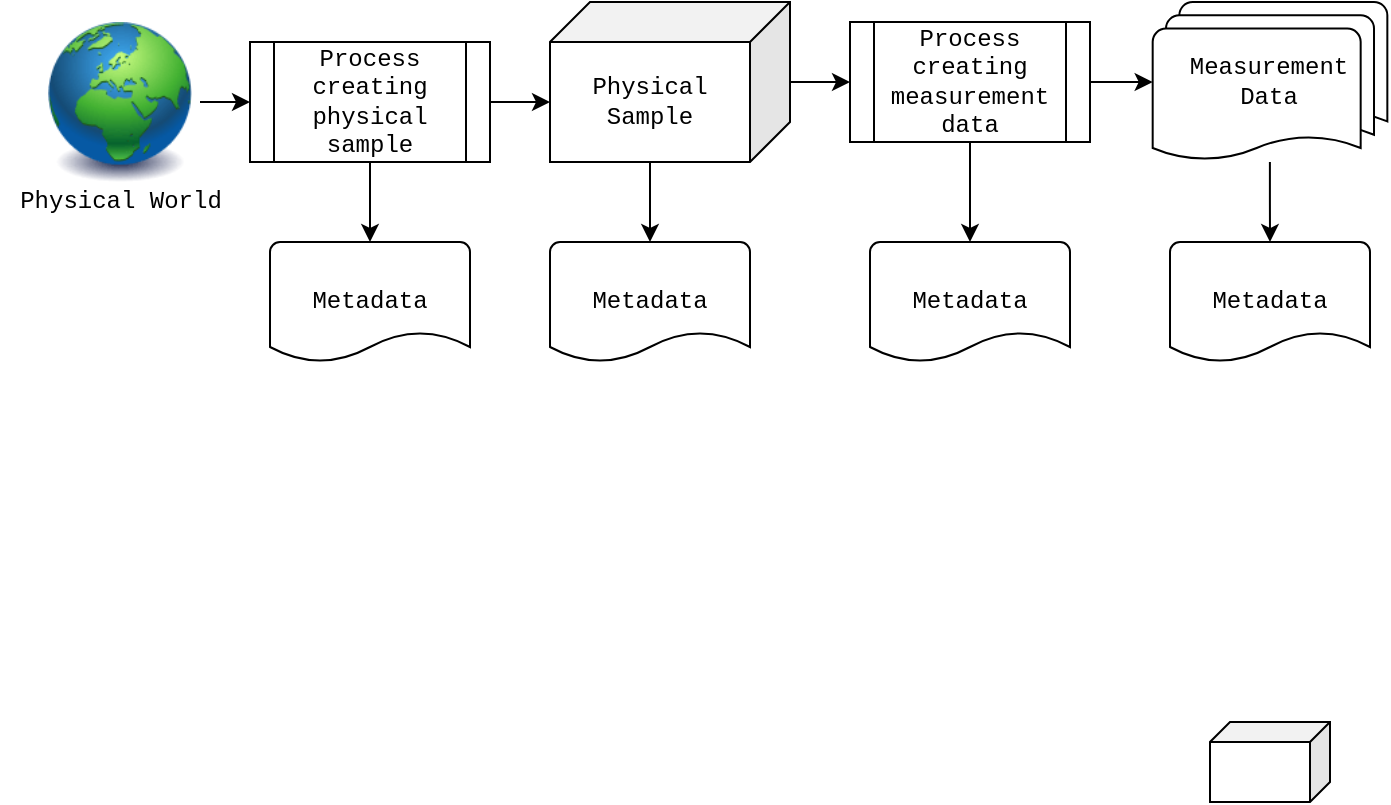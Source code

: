 <mxfile version="14.1.9" type="github">
  <diagram id="RGd7XV1pYTuo3tuU7DHx" name="Page-1">
    <mxGraphModel dx="1380" dy="1113" grid="1" gridSize="10" guides="1" tooltips="1" connect="1" arrows="1" fold="1" page="1" pageScale="1" pageWidth="850" pageHeight="1100" math="0" shadow="0">
      <root>
        <mxCell id="0" />
        <mxCell id="1" parent="0" />
        <mxCell id="s7zJEnfMQ0ALeU3BhG2H-8" style="edgeStyle=orthogonalEdgeStyle;rounded=0;orthogonalLoop=1;jettySize=auto;html=1;entryX=0;entryY=0;entryDx=120;entryDy=50;entryPerimeter=0;fontFamily=Cousine;fontSource=https%3A%2F%2Ffonts.googleapis.com%2Fcss%3Ffamily%3DCousine;" edge="1" parent="1" source="s7zJEnfMQ0ALeU3BhG2H-9" target="s7zJEnfMQ0ALeU3BhG2H-1">
          <mxGeometry relative="1" as="geometry" />
        </mxCell>
        <mxCell id="s7zJEnfMQ0ALeU3BhG2H-11" style="edgeStyle=orthogonalEdgeStyle;rounded=0;orthogonalLoop=1;jettySize=auto;html=1;exitX=1;exitY=0.5;exitDx=0;exitDy=0;entryX=0;entryY=0.5;entryDx=0;entryDy=0;" edge="1" parent="1" source="JJYFXMo6sh2HrK5eS38Y-1" target="s7zJEnfMQ0ALeU3BhG2H-9">
          <mxGeometry relative="1" as="geometry" />
        </mxCell>
        <mxCell id="s7zJEnfMQ0ALeU3BhG2H-16" style="edgeStyle=orthogonalEdgeStyle;rounded=0;orthogonalLoop=1;jettySize=auto;html=1;exitX=0;exitY=0;exitDx=70;exitDy=80;exitPerimeter=0;entryX=0.5;entryY=0;entryDx=0;entryDy=0;entryPerimeter=0;" edge="1" parent="1" source="s7zJEnfMQ0ALeU3BhG2H-1" target="s7zJEnfMQ0ALeU3BhG2H-15">
          <mxGeometry relative="1" as="geometry" />
        </mxCell>
        <mxCell id="s7zJEnfMQ0ALeU3BhG2H-19" style="edgeStyle=orthogonalEdgeStyle;rounded=0;orthogonalLoop=1;jettySize=auto;html=1;entryX=0;entryY=0.5;entryDx=0;entryDy=0;fontFamily=Cousine;fontSource=https%3A%2F%2Ffonts.googleapis.com%2Fcss%3Ffamily%3DCousine;" edge="1" parent="1" source="s7zJEnfMQ0ALeU3BhG2H-1" target="s7zJEnfMQ0ALeU3BhG2H-18">
          <mxGeometry relative="1" as="geometry" />
        </mxCell>
        <mxCell id="s7zJEnfMQ0ALeU3BhG2H-1" value="Physical&lt;br&gt;Sample" style="shape=cube;whiteSpace=wrap;html=1;boundedLbl=1;backgroundOutline=1;darkOpacity=0.05;darkOpacity2=0.1;flipH=1;fontFamily=Cousine;fontSource=https%3A%2F%2Ffonts.googleapis.com%2Fcss%3Ffamily%3DCousine;" vertex="1" parent="1">
          <mxGeometry x="330" y="40" width="120" height="80" as="geometry" />
        </mxCell>
        <mxCell id="s7zJEnfMQ0ALeU3BhG2H-2" value="" style="shape=cube;whiteSpace=wrap;html=1;boundedLbl=1;backgroundOutline=1;darkOpacity=0.05;darkOpacity2=0.1;flipH=1;size=10;" vertex="1" parent="1">
          <mxGeometry x="660" y="400" width="60" height="40" as="geometry" />
        </mxCell>
        <mxCell id="s7zJEnfMQ0ALeU3BhG2H-24" style="edgeStyle=orthogonalEdgeStyle;rounded=0;orthogonalLoop=1;jettySize=auto;html=1;entryX=0.5;entryY=0;entryDx=0;entryDy=0;entryPerimeter=0;strokeWidth=1;" edge="1" parent="1" source="s7zJEnfMQ0ALeU3BhG2H-4" target="s7zJEnfMQ0ALeU3BhG2H-23">
          <mxGeometry relative="1" as="geometry" />
        </mxCell>
        <mxCell id="s7zJEnfMQ0ALeU3BhG2H-4" value="Measurement&lt;br&gt;Data" style="strokeWidth=1;html=1;shape=mxgraph.flowchart.multi-document;whiteSpace=wrap;fontFamily=Cousine;fontSource=https%3A%2F%2Ffonts.googleapis.com%2Fcss%3Ffamily%3DCousine;" vertex="1" parent="1">
          <mxGeometry x="631.34" y="40" width="117.33" height="80" as="geometry" />
        </mxCell>
        <mxCell id="s7zJEnfMQ0ALeU3BhG2H-5" value="Metadata" style="strokeWidth=1;html=1;shape=mxgraph.flowchart.document2;whiteSpace=wrap;size=0.25;fontFamily=Cousine;fontSource=https%3A%2F%2Ffonts.googleapis.com%2Fcss%3Ffamily%3DCousine;" vertex="1" parent="1">
          <mxGeometry x="190" y="160" width="100" height="60" as="geometry" />
        </mxCell>
        <mxCell id="s7zJEnfMQ0ALeU3BhG2H-14" style="edgeStyle=orthogonalEdgeStyle;rounded=0;orthogonalLoop=1;jettySize=auto;html=1;exitX=0.5;exitY=1;exitDx=0;exitDy=0;entryX=0.5;entryY=0;entryDx=0;entryDy=0;entryPerimeter=0;" edge="1" parent="1" source="s7zJEnfMQ0ALeU3BhG2H-9" target="s7zJEnfMQ0ALeU3BhG2H-5">
          <mxGeometry relative="1" as="geometry" />
        </mxCell>
        <mxCell id="s7zJEnfMQ0ALeU3BhG2H-9" value="Process creating&lt;br&gt;physical sample" style="shape=process;whiteSpace=wrap;html=1;backgroundOutline=1;fontFamily=Cousine;fontSource=https%3A%2F%2Ffonts.googleapis.com%2Fcss%3Ffamily%3DCousine;" vertex="1" parent="1">
          <mxGeometry x="180" y="60" width="120" height="60" as="geometry" />
        </mxCell>
        <mxCell id="s7zJEnfMQ0ALeU3BhG2H-13" value="" style="group;fontFamily=Cousine;fontSource=https%3A%2F%2Ffonts.googleapis.com%2Fcss%3Ffamily%3DCousine;" vertex="1" connectable="0" parent="1">
          <mxGeometry x="70" y="50" width="105" height="100" as="geometry" />
        </mxCell>
        <mxCell id="JJYFXMo6sh2HrK5eS38Y-1" value="" style="image;html=1;image=img/lib/clip_art/general/Earth_globe_128x128.png" parent="s7zJEnfMQ0ALeU3BhG2H-13" vertex="1">
          <mxGeometry x="5" width="80" height="80" as="geometry" />
        </mxCell>
        <mxCell id="s7zJEnfMQ0ALeU3BhG2H-6" value="Physical World" style="text;html=1;align=center;verticalAlign=middle;resizable=0;points=[];autosize=1;fontFamily=Cousine;fontSource=https%3A%2F%2Ffonts.googleapis.com%2Fcss%3Ffamily%3DCousine;" vertex="1" parent="s7zJEnfMQ0ALeU3BhG2H-13">
          <mxGeometry x="-15" y="80" width="120" height="20" as="geometry" />
        </mxCell>
        <mxCell id="s7zJEnfMQ0ALeU3BhG2H-15" value="Metadata" style="strokeWidth=1;html=1;shape=mxgraph.flowchart.document2;whiteSpace=wrap;size=0.25;fontFamily=Cousine;fontSource=https%3A%2F%2Ffonts.googleapis.com%2Fcss%3Ffamily%3DCousine;" vertex="1" parent="1">
          <mxGeometry x="330" y="160" width="100" height="60" as="geometry" />
        </mxCell>
        <mxCell id="s7zJEnfMQ0ALeU3BhG2H-20" style="edgeStyle=orthogonalEdgeStyle;rounded=0;orthogonalLoop=1;jettySize=auto;html=1;exitX=1;exitY=0.5;exitDx=0;exitDy=0;entryX=0;entryY=0.5;entryDx=0;entryDy=0;entryPerimeter=0;fontFamily=Cousine;fontSource=https%3A%2F%2Ffonts.googleapis.com%2Fcss%3Ffamily%3DCousine;" edge="1" parent="1" source="s7zJEnfMQ0ALeU3BhG2H-18" target="s7zJEnfMQ0ALeU3BhG2H-4">
          <mxGeometry relative="1" as="geometry" />
        </mxCell>
        <mxCell id="s7zJEnfMQ0ALeU3BhG2H-22" style="edgeStyle=orthogonalEdgeStyle;rounded=0;orthogonalLoop=1;jettySize=auto;html=1;exitX=0.5;exitY=1;exitDx=0;exitDy=0;entryX=0.5;entryY=0;entryDx=0;entryDy=0;entryPerimeter=0;" edge="1" parent="1" source="s7zJEnfMQ0ALeU3BhG2H-18" target="s7zJEnfMQ0ALeU3BhG2H-21">
          <mxGeometry relative="1" as="geometry" />
        </mxCell>
        <mxCell id="s7zJEnfMQ0ALeU3BhG2H-18" value="Process creating&lt;br&gt;measurement&lt;br&gt;data" style="shape=process;whiteSpace=wrap;html=1;backgroundOutline=1;fontFamily=Cousine;fontSource=https%3A%2F%2Ffonts.googleapis.com%2Fcss%3Ffamily%3DCousine;" vertex="1" parent="1">
          <mxGeometry x="480" y="50" width="120" height="60" as="geometry" />
        </mxCell>
        <mxCell id="s7zJEnfMQ0ALeU3BhG2H-21" value="Metadata" style="strokeWidth=1;html=1;shape=mxgraph.flowchart.document2;whiteSpace=wrap;size=0.25;fontFamily=Cousine;fontSource=https%3A%2F%2Ffonts.googleapis.com%2Fcss%3Ffamily%3DCousine;" vertex="1" parent="1">
          <mxGeometry x="490" y="160" width="100" height="60" as="geometry" />
        </mxCell>
        <mxCell id="s7zJEnfMQ0ALeU3BhG2H-23" value="Metadata" style="strokeWidth=1;html=1;shape=mxgraph.flowchart.document2;whiteSpace=wrap;size=0.25;fontFamily=Cousine;fontSource=https%3A%2F%2Ffonts.googleapis.com%2Fcss%3Ffamily%3DCousine;" vertex="1" parent="1">
          <mxGeometry x="640" y="160" width="100" height="60" as="geometry" />
        </mxCell>
      </root>
    </mxGraphModel>
  </diagram>
</mxfile>
